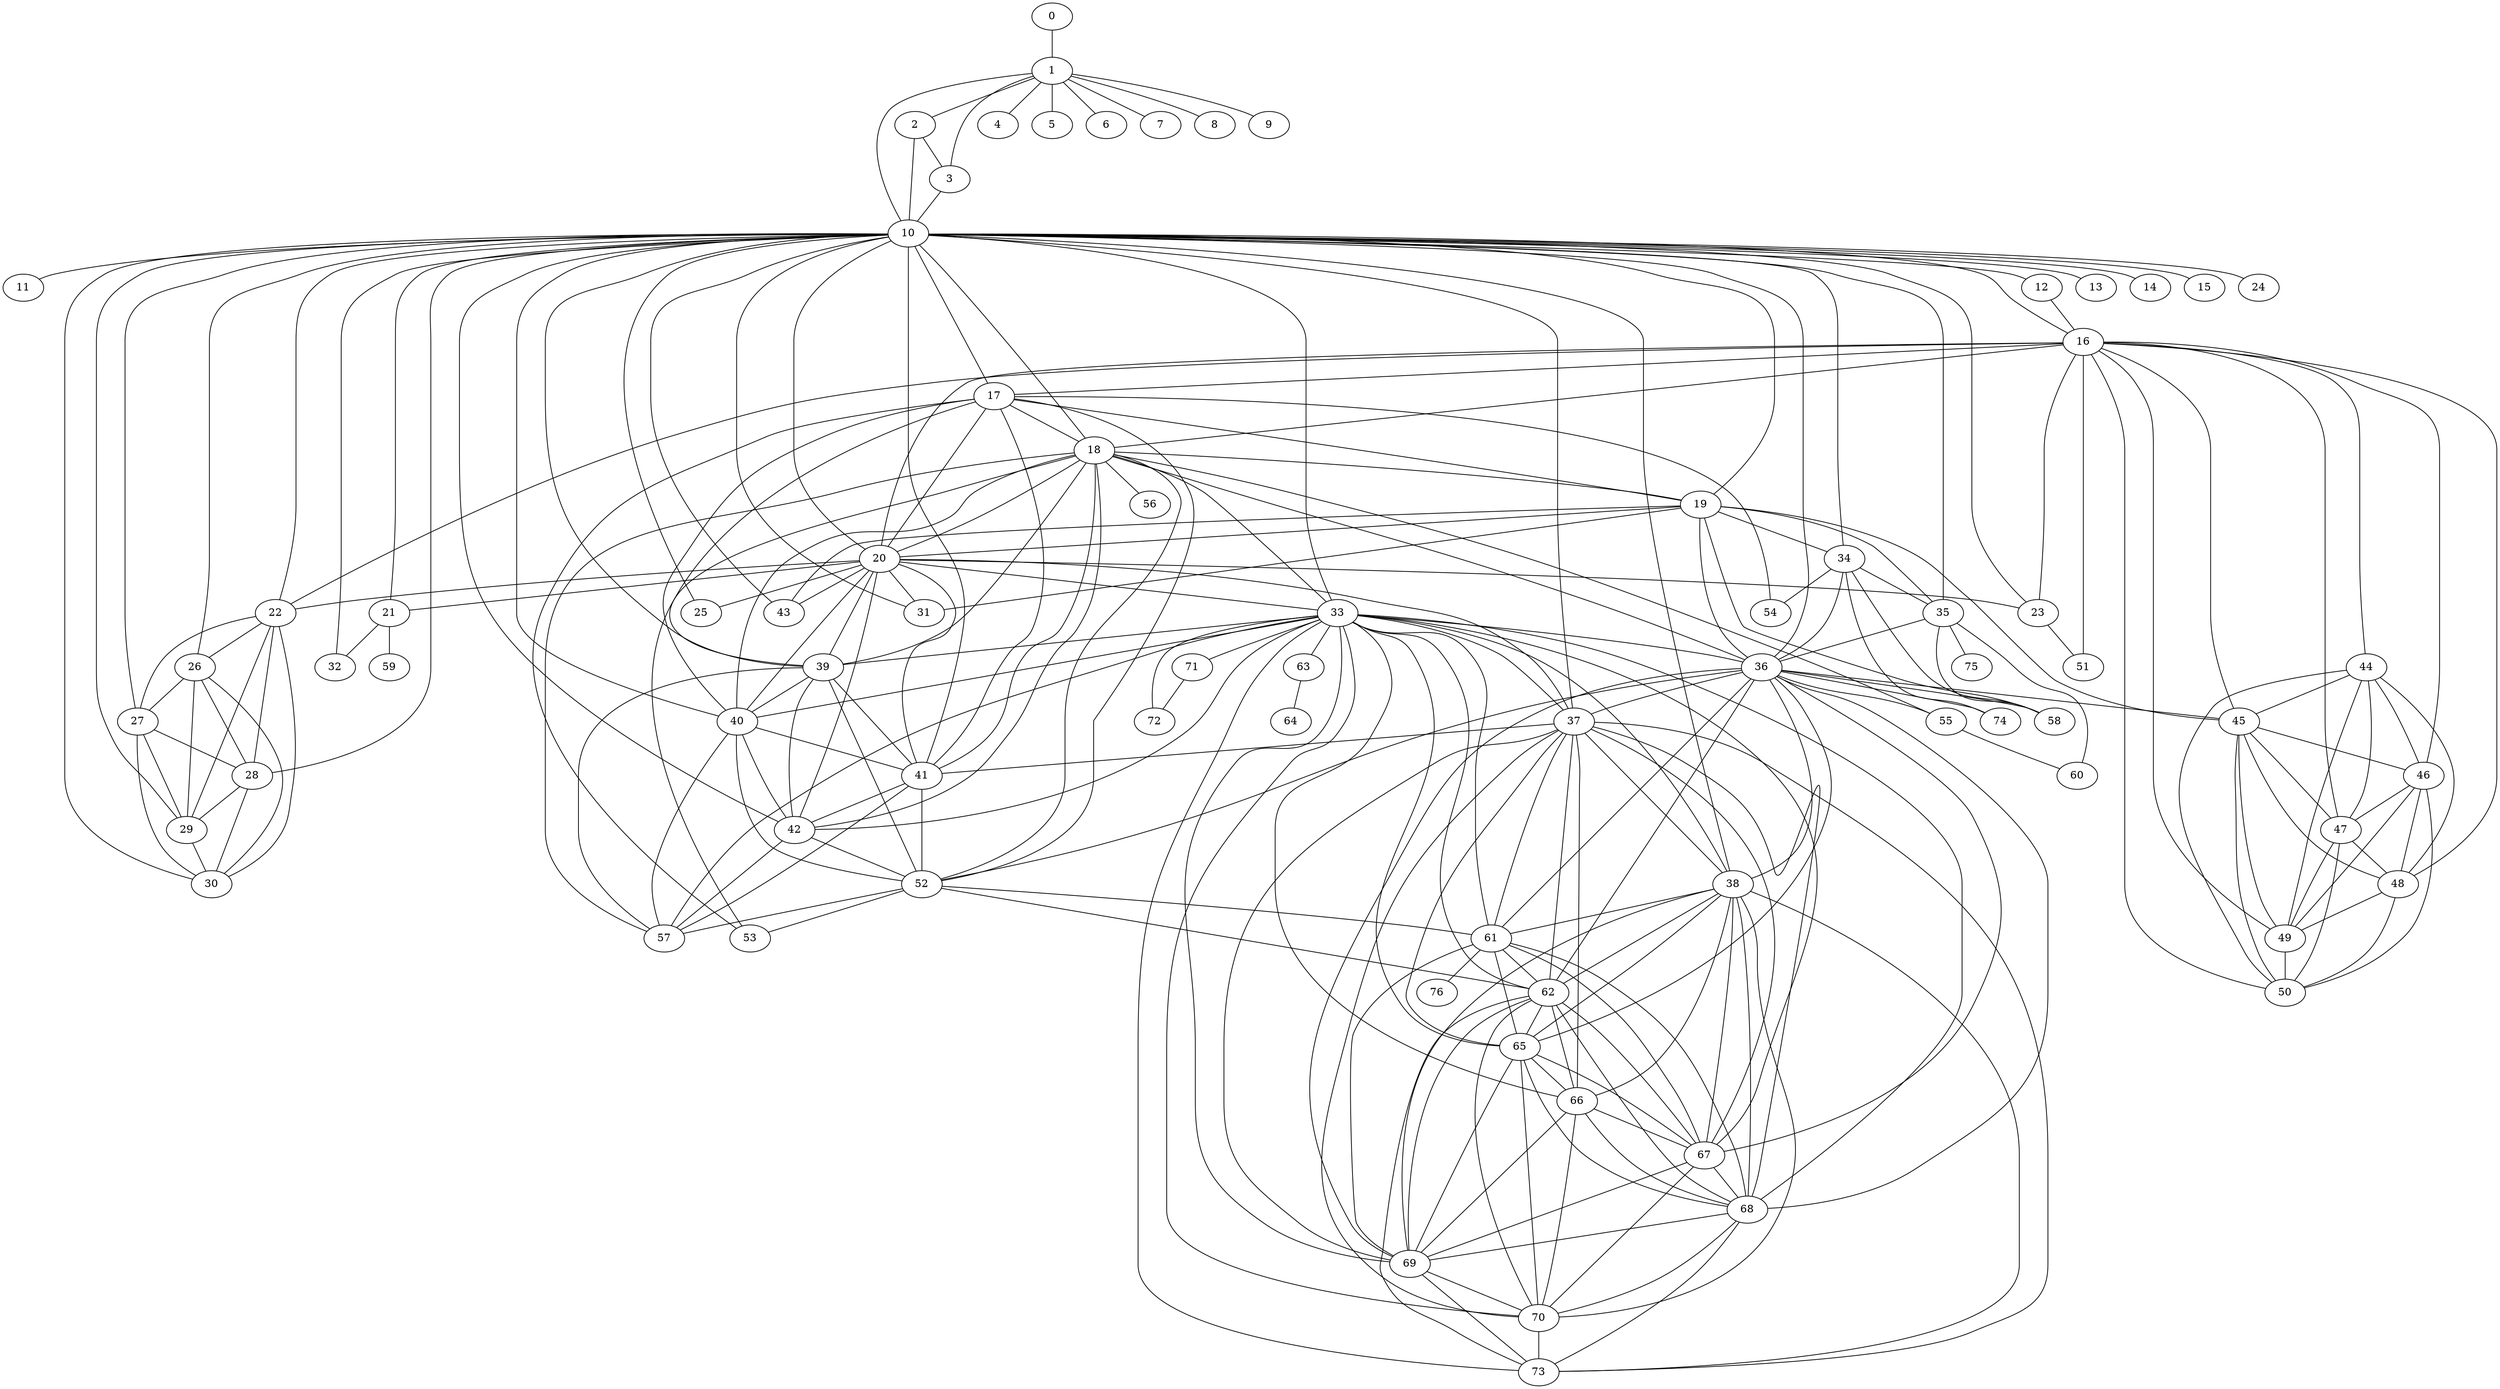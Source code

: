 graph G {
0 [name=2];
1 [name=1];
2 [name=3];
3 [name=4];
4 [name=5];
5 [name=6];
6 [name=7];
7 [name=8];
8 [name=9];
9 [name=10];
10 [name=12];
11 [name=11];
12 [name=13];
13 [name=14];
14 [name=15];
15 [name=16];
16 [name=24];
17 [name=25];
18 [name=26];
19 [name=27];
20 [name=28];
21 [name=29];
22 [name=30];
23 [name=32];
24 [name=33];
25 [name=34];
26 [name=35];
27 [name=36];
28 [name=37];
29 [name=38];
30 [name=39];
31 [name=44];
32 [name=45];
33 [name=49];
34 [name=50];
35 [name=52];
36 [name=56];
37 [name=59];
38 [name=65];
39 [name=69];
40 [name=70];
41 [name=71];
42 [name=72];
43 [name=73];
44 [name=18];
45 [name=17];
46 [name=19];
47 [name=20];
48 [name=21];
49 [name=22];
50 [name=23];
51 [name=31];
52 [name=42];
53 [name=43];
54 [name=51];
55 [name=40];
56 [name=41];
57 [name=76];
58 [name=55];
59 [name=46];
60 [name=53];
61 [name=58];
62 [name=63];
63 [name=48];
64 [name=47];
65 [name=60];
66 [name=61];
67 [name=62];
68 [name=64];
69 [name=66];
70 [name=67];
71 [name=74];
72 [name=75];
73 [name=77];
74 [name=57];
75 [name=54];
76 [name=68];
0--1 ;
1--2 ;
1--3 ;
1--4 ;
1--5 ;
1--6 ;
1--7 ;
1--8 ;
1--9 ;
1--10 ;
2--3 ;
2--10 ;
3--10 ;
10--11 ;
10--12 ;
10--13 ;
10--14 ;
10--15 ;
10--16 ;
10--17 ;
10--18 ;
10--19 ;
10--20 ;
10--21 ;
10--22 ;
10--23 ;
10--24 ;
10--25 ;
10--26 ;
10--27 ;
10--28 ;
10--29 ;
10--30 ;
10--31 ;
10--32 ;
10--33 ;
10--34 ;
10--35 ;
10--36 ;
10--37 ;
10--38 ;
10--39 ;
10--40 ;
10--41 ;
10--42 ;
10--43 ;
12--16 ;
16--45 ;
16--44 ;
16--46 ;
16--47 ;
16--48 ;
16--49 ;
16--50 ;
16--17 ;
16--18 ;
16--20 ;
16--22 ;
16--51 ;
16--23 ;
17--18 ;
17--19 ;
17--20 ;
17--52 ;
17--53 ;
17--54 ;
17--39 ;
17--40 ;
17--41 ;
18--19 ;
18--20 ;
18--55 ;
18--56 ;
18--52 ;
18--53 ;
18--33 ;
18--36 ;
18--39 ;
18--40 ;
18--41 ;
18--42 ;
18--57 ;
19--45 ;
19--20 ;
19--31 ;
19--34 ;
19--35 ;
19--58 ;
19--36 ;
19--43 ;
20--21 ;
20--22 ;
20--23 ;
20--25 ;
20--31 ;
20--33 ;
20--37 ;
20--39 ;
20--40 ;
20--41 ;
20--42 ;
20--43 ;
21--32 ;
21--59 ;
22--26 ;
22--27 ;
22--28 ;
22--29 ;
22--30 ;
23--51 ;
26--27 ;
26--28 ;
26--29 ;
26--30 ;
27--28 ;
27--29 ;
27--30 ;
28--29 ;
28--30 ;
29--30 ;
33--63 ;
33--36 ;
33--61 ;
33--37 ;
33--65 ;
33--66 ;
33--67 ;
33--62 ;
33--68 ;
33--38 ;
33--69 ;
33--70 ;
33--39 ;
33--40 ;
33--42 ;
33--71 ;
33--72 ;
33--57 ;
33--73 ;
34--54 ;
34--35 ;
34--58 ;
34--36 ;
34--74 ;
35--60 ;
35--75 ;
35--58 ;
35--36 ;
36--45 ;
36--55 ;
36--52 ;
36--58 ;
36--74 ;
36--61 ;
36--37 ;
36--65 ;
36--67 ;
36--62 ;
36--68 ;
36--38 ;
36--69 ;
37--61 ;
37--65 ;
37--66 ;
37--67 ;
37--62 ;
37--68 ;
37--38 ;
37--69 ;
37--70 ;
37--41 ;
37--73 ;
38--61 ;
38--65 ;
38--66 ;
38--67 ;
38--62 ;
38--68 ;
38--69 ;
38--70 ;
38--73 ;
39--52 ;
39--40 ;
39--41 ;
39--42 ;
39--57 ;
40--52 ;
40--41 ;
40--42 ;
40--57 ;
41--52 ;
41--42 ;
41--57 ;
42--52 ;
42--57 ;
44--45 ;
44--46 ;
44--47 ;
44--48 ;
44--49 ;
44--50 ;
45--46 ;
45--47 ;
45--48 ;
45--49 ;
45--50 ;
46--47 ;
46--48 ;
46--49 ;
46--50 ;
47--48 ;
47--49 ;
47--50 ;
48--49 ;
48--50 ;
49--50 ;
52--53 ;
52--61 ;
52--62 ;
52--57 ;
55--60 ;
61--65 ;
61--67 ;
61--62 ;
61--68 ;
61--69 ;
61--76 ;
62--65 ;
62--66 ;
62--67 ;
62--68 ;
62--69 ;
62--70 ;
62--73 ;
63--64 ;
65--66 ;
65--67 ;
65--68 ;
65--69 ;
65--70 ;
66--67 ;
66--68 ;
66--69 ;
66--70 ;
67--68 ;
67--69 ;
67--70 ;
68--69 ;
68--70 ;
68--73 ;
69--70 ;
69--73 ;
70--73 ;
71--72 ;
}
